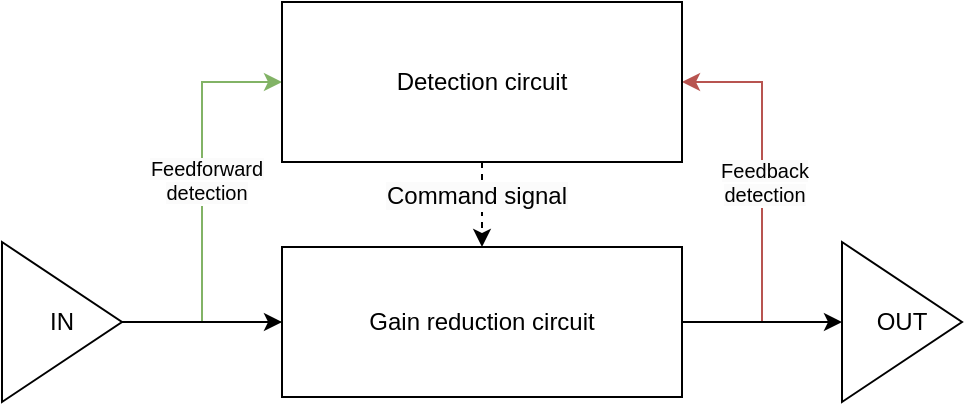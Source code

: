 <mxfile version="20.7.4" type="device"><diagram id="Vx6bNw25vym9Jm6tyPP_" name="Page-1"><mxGraphModel dx="648" dy="379" grid="1" gridSize="10" guides="1" tooltips="1" connect="1" arrows="1" fold="1" page="1" pageScale="1" pageWidth="4681" pageHeight="3300" math="0" shadow="0"><root><mxCell id="0"/><mxCell id="1" parent="0"/><mxCell id="OH7D5zUgMuDGVfTrXFj_-10" style="edgeStyle=orthogonalEdgeStyle;rounded=0;orthogonalLoop=1;jettySize=auto;html=1;entryX=1;entryY=0.5;entryDx=0;entryDy=0;exitX=1;exitY=0.5;exitDx=0;exitDy=0;fillColor=#f8cecc;strokeColor=#b85450;" edge="1" parent="1" source="OH7D5zUgMuDGVfTrXFj_-2" target="OH7D5zUgMuDGVfTrXFj_-3"><mxGeometry x="0.037" relative="1" as="geometry"><Array as="points"><mxPoint x="640" y="380"/><mxPoint x="640" y="260"/></Array><mxPoint as="offset"/></mxGeometry></mxCell><mxCell id="OH7D5zUgMuDGVfTrXFj_-37" value="&lt;span style=&quot;text-align: right; background-color: rgb(251, 251, 251);&quot;&gt;Feedback&lt;/span&gt;&lt;br style=&quot;border-color: var(--border-color); text-align: right; background-color: rgb(251, 251, 251);&quot;&gt;&lt;span style=&quot;text-align: right; background-color: rgb(251, 251, 251);&quot;&gt;detection&lt;/span&gt;" style="edgeLabel;html=1;align=center;verticalAlign=middle;resizable=0;points=[];fontSize=10;" vertex="1" connectable="0" parent="OH7D5zUgMuDGVfTrXFj_-10"><mxGeometry x="0.104" y="-1" relative="1" as="geometry"><mxPoint as="offset"/></mxGeometry></mxCell><mxCell id="OH7D5zUgMuDGVfTrXFj_-9" style="edgeStyle=orthogonalEdgeStyle;rounded=0;orthogonalLoop=1;jettySize=auto;html=1;" edge="1" parent="1" source="OH7D5zUgMuDGVfTrXFj_-2" target="OH7D5zUgMuDGVfTrXFj_-7"><mxGeometry relative="1" as="geometry"/></mxCell><mxCell id="OH7D5zUgMuDGVfTrXFj_-33" style="edgeStyle=orthogonalEdgeStyle;rounded=0;orthogonalLoop=1;jettySize=auto;html=1;entryX=0;entryY=0.5;entryDx=0;entryDy=0;exitX=0;exitY=0.5;exitDx=0;exitDy=0;fillColor=#d5e8d4;strokeColor=#82b366;" edge="1" parent="1" source="OH7D5zUgMuDGVfTrXFj_-2" target="OH7D5zUgMuDGVfTrXFj_-3"><mxGeometry x="0.1" y="10" relative="1" as="geometry"><Array as="points"><mxPoint x="360" y="380"/><mxPoint x="360" y="260"/></Array><mxPoint as="offset"/></mxGeometry></mxCell><mxCell id="OH7D5zUgMuDGVfTrXFj_-38" value="&lt;span style=&quot;text-align: left; background-color: rgb(251, 251, 251);&quot;&gt;Feedforward&lt;/span&gt;&lt;br style=&quot;border-color: var(--border-color); text-align: left; background-color: rgb(251, 251, 251);&quot;&gt;&lt;span style=&quot;text-align: left; background-color: rgb(251, 251, 251);&quot;&gt;detection&lt;/span&gt;" style="edgeLabel;html=1;align=center;verticalAlign=middle;resizable=0;points=[];fontSize=10;" vertex="1" connectable="0" parent="OH7D5zUgMuDGVfTrXFj_-33"><mxGeometry x="0.114" y="-2" relative="1" as="geometry"><mxPoint as="offset"/></mxGeometry></mxCell><mxCell id="OH7D5zUgMuDGVfTrXFj_-2" value="Gain reduction circuit" style="rounded=0;whiteSpace=wrap;html=1;" vertex="1" parent="1"><mxGeometry x="400" y="342.5" width="200" height="75" as="geometry"/></mxCell><mxCell id="OH7D5zUgMuDGVfTrXFj_-11" style="edgeStyle=orthogonalEdgeStyle;rounded=0;orthogonalLoop=1;jettySize=auto;html=1;entryX=0.5;entryY=0;entryDx=0;entryDy=0;dashed=1;" edge="1" parent="1" source="OH7D5zUgMuDGVfTrXFj_-3" target="OH7D5zUgMuDGVfTrXFj_-2"><mxGeometry relative="1" as="geometry"/></mxCell><mxCell id="OH7D5zUgMuDGVfTrXFj_-36" value="&lt;span style=&quot;font-size: 12px; background-color: rgb(251, 251, 251);&quot;&gt;Command signal&lt;/span&gt;" style="edgeLabel;html=1;align=center;verticalAlign=middle;resizable=0;points=[];fontSize=10;" vertex="1" connectable="0" parent="OH7D5zUgMuDGVfTrXFj_-11"><mxGeometry x="-0.224" y="-3" relative="1" as="geometry"><mxPoint as="offset"/></mxGeometry></mxCell><mxCell id="OH7D5zUgMuDGVfTrXFj_-3" value="Detection circuit" style="rounded=0;whiteSpace=wrap;html=1;" vertex="1" parent="1"><mxGeometry x="400" y="220" width="200" height="80" as="geometry"/></mxCell><mxCell id="OH7D5zUgMuDGVfTrXFj_-8" style="edgeStyle=orthogonalEdgeStyle;rounded=0;orthogonalLoop=1;jettySize=auto;html=1;entryX=0;entryY=0.5;entryDx=0;entryDy=0;" edge="1" parent="1" source="OH7D5zUgMuDGVfTrXFj_-6" target="OH7D5zUgMuDGVfTrXFj_-2"><mxGeometry relative="1" as="geometry"/></mxCell><mxCell id="OH7D5zUgMuDGVfTrXFj_-6" value="IN" style="triangle;whiteSpace=wrap;html=1;" vertex="1" parent="1"><mxGeometry x="260" y="340" width="60" height="80" as="geometry"/></mxCell><mxCell id="OH7D5zUgMuDGVfTrXFj_-7" value="OUT" style="triangle;whiteSpace=wrap;html=1;" vertex="1" parent="1"><mxGeometry x="680" y="340" width="60" height="80" as="geometry"/></mxCell></root></mxGraphModel></diagram></mxfile>